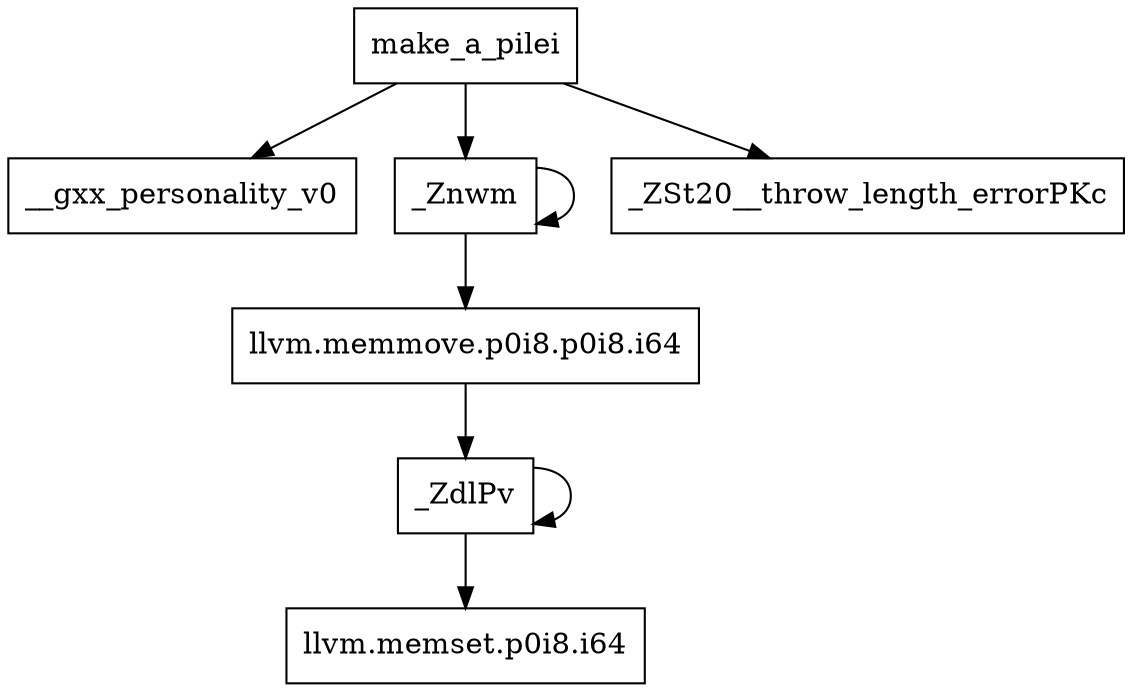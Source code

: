 digraph {
    "make_a_pilei" [shape=rectangle]
    "__gxx_personality_v0" [shape=rectangle]
    "_Znwm" [shape=rectangle]
    "_ZSt20__throw_length_errorPKc" [shape=rectangle]
    "llvm.memmove.p0i8.p0i8.i64" [shape=rectangle]
    "_ZdlPv" [shape=rectangle]
    "llvm.memset.p0i8.i64" [shape=rectangle]

    "make_a_pilei" -> "__gxx_personality_v0"
    "make_a_pilei" -> "_Znwm"
    "make_a_pilei" -> "_ZSt20__throw_length_errorPKc"
    "_Znwm" -> "_Znwm"
    "_Znwm" -> "llvm.memmove.p0i8.p0i8.i64"
    "llvm.memmove.p0i8.p0i8.i64" -> "_ZdlPv"
    "_ZdlPv" -> "_ZdlPv"
    "_ZdlPv" -> "llvm.memset.p0i8.i64"
}